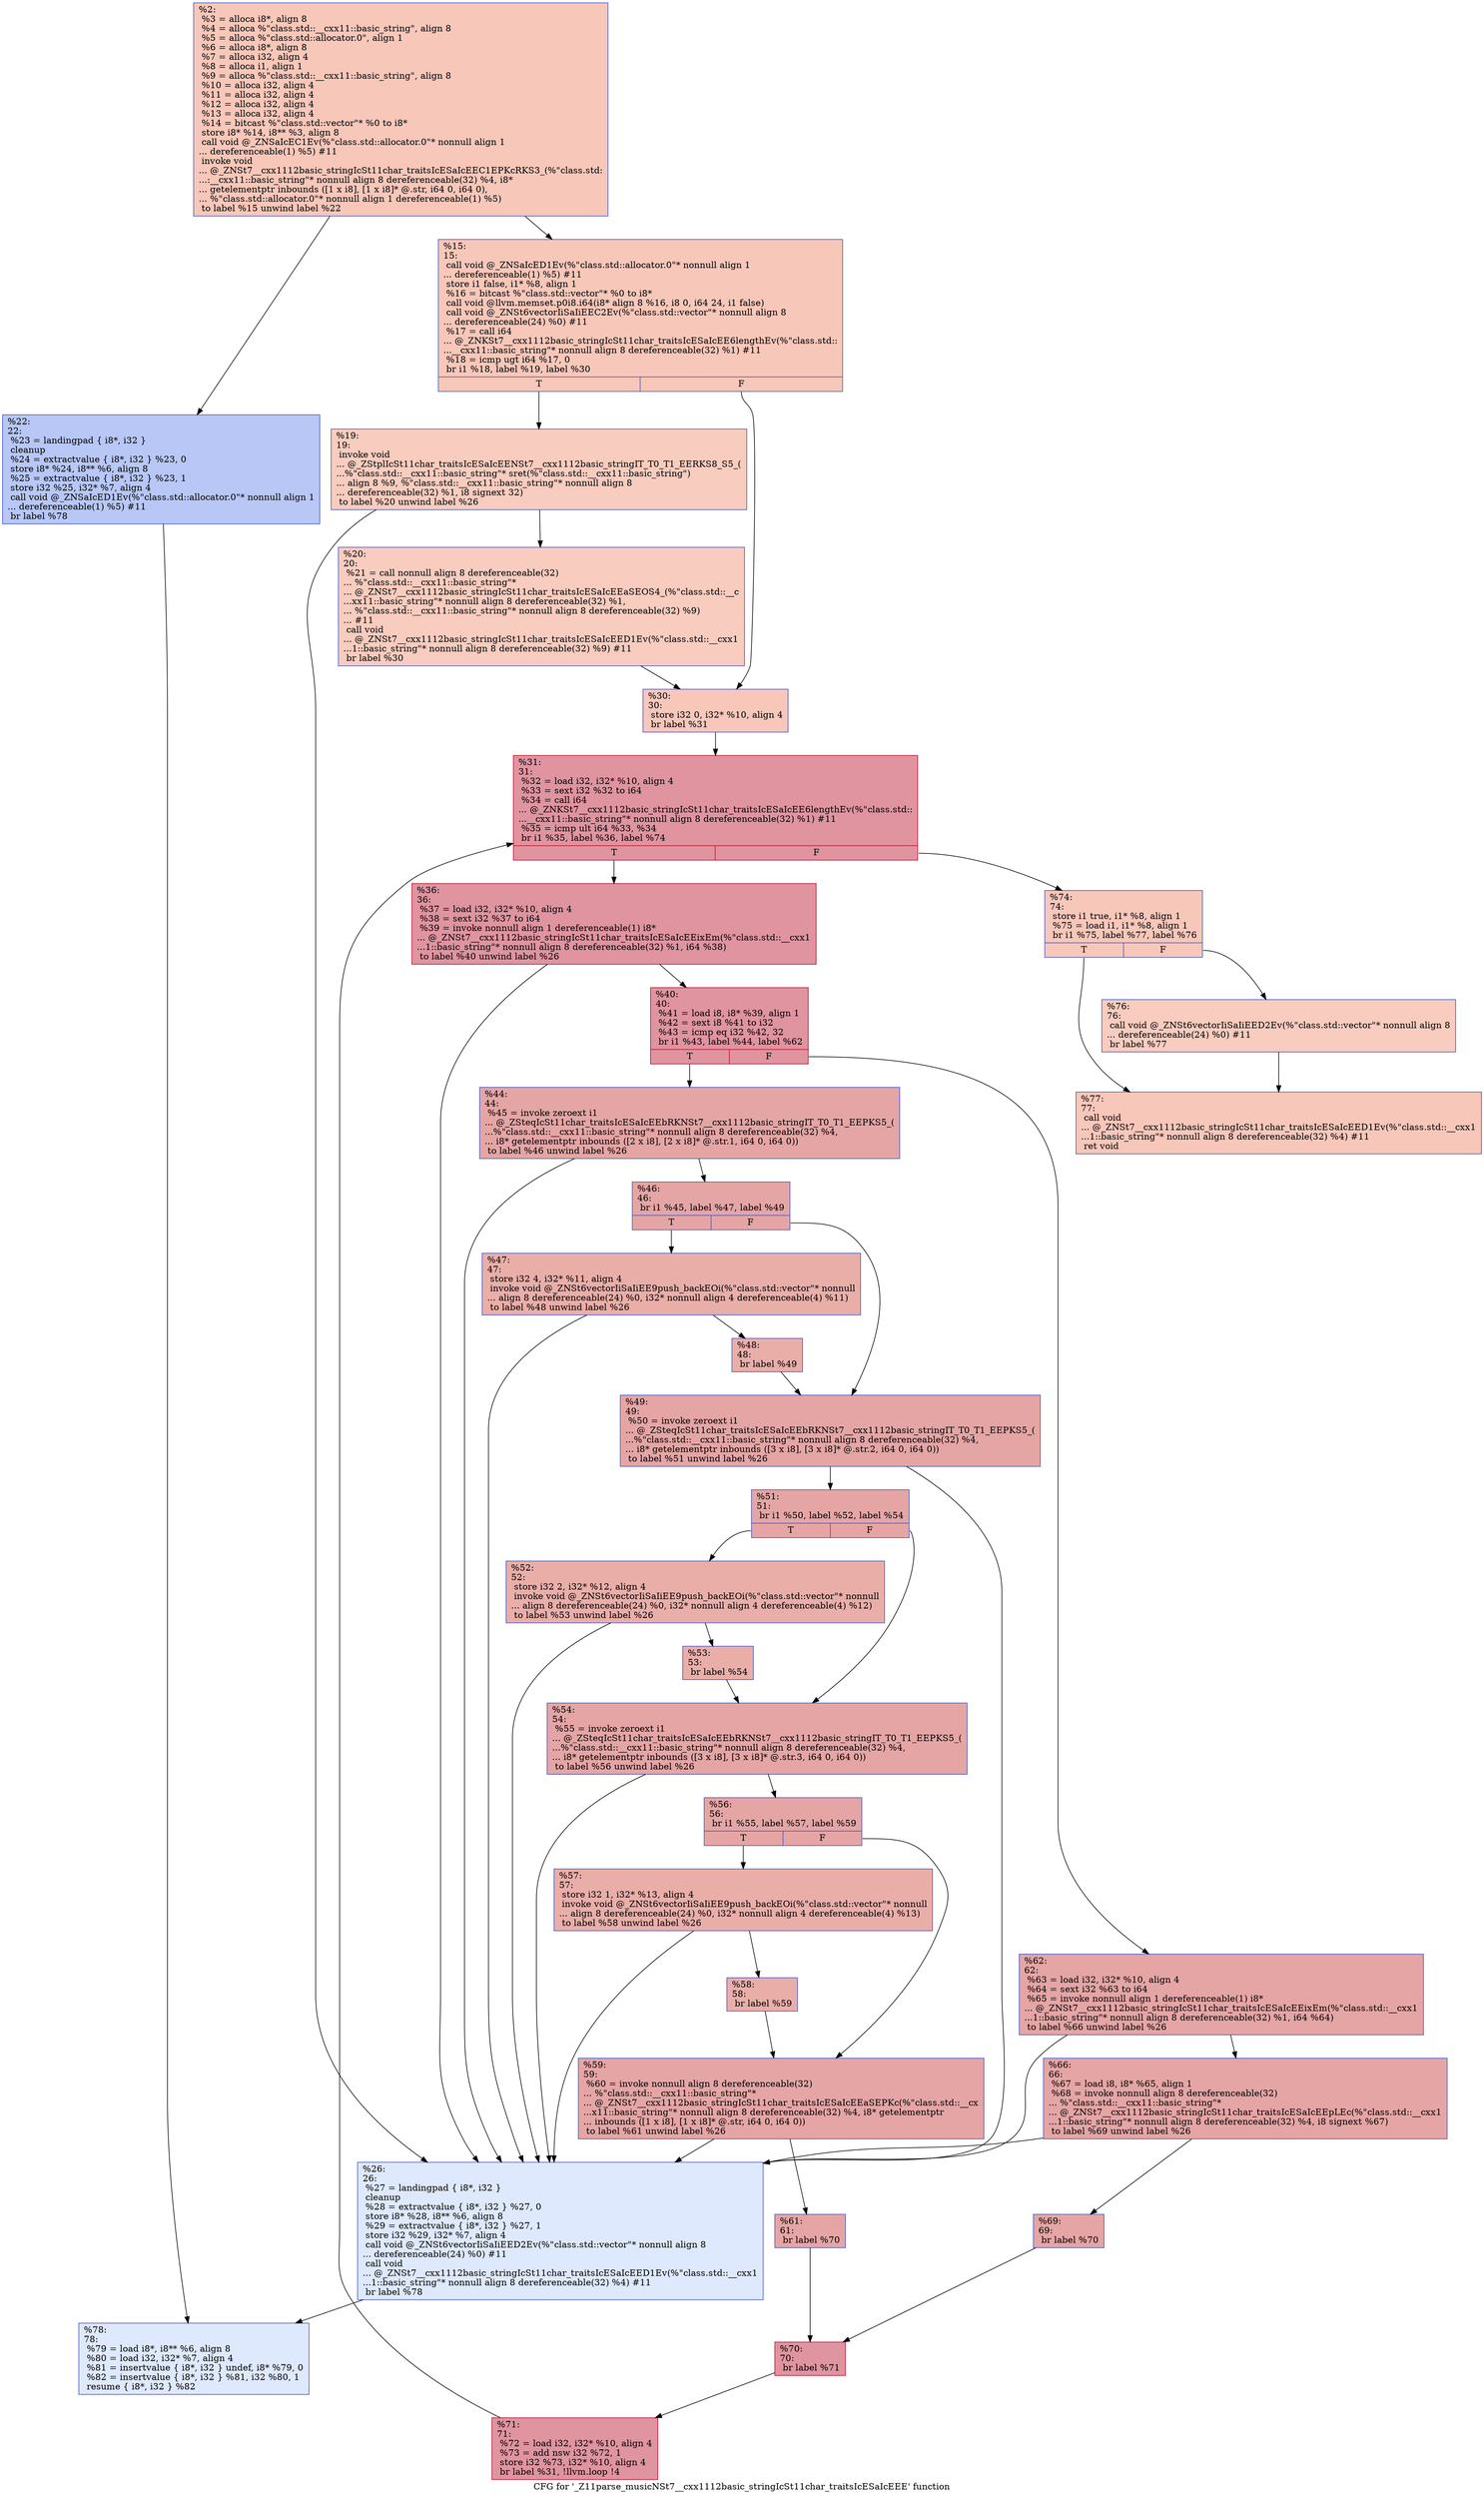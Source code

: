 digraph "CFG for '_Z11parse_musicNSt7__cxx1112basic_stringIcSt11char_traitsIcESaIcEEE' function" {
	label="CFG for '_Z11parse_musicNSt7__cxx1112basic_stringIcSt11char_traitsIcESaIcEEE' function";

	Node0x561763d96040 [shape=record,color="#3d50c3ff", style=filled, fillcolor="#ec7f6370",label="{%2:\l  %3 = alloca i8*, align 8\l  %4 = alloca %\"class.std::__cxx11::basic_string\", align 8\l  %5 = alloca %\"class.std::allocator.0\", align 1\l  %6 = alloca i8*, align 8\l  %7 = alloca i32, align 4\l  %8 = alloca i1, align 1\l  %9 = alloca %\"class.std::__cxx11::basic_string\", align 8\l  %10 = alloca i32, align 4\l  %11 = alloca i32, align 4\l  %12 = alloca i32, align 4\l  %13 = alloca i32, align 4\l  %14 = bitcast %\"class.std::vector\"* %0 to i8*\l  store i8* %14, i8** %3, align 8\l  call void @_ZNSaIcEC1Ev(%\"class.std::allocator.0\"* nonnull align 1\l... dereferenceable(1) %5) #11\l  invoke void\l... @_ZNSt7__cxx1112basic_stringIcSt11char_traitsIcESaIcEEC1EPKcRKS3_(%\"class.std:\l...:__cxx11::basic_string\"* nonnull align 8 dereferenceable(32) %4, i8*\l... getelementptr inbounds ([1 x i8], [1 x i8]* @.str, i64 0, i64 0),\l... %\"class.std::allocator.0\"* nonnull align 1 dereferenceable(1) %5)\l          to label %15 unwind label %22\l}"];
	Node0x561763d96040 -> Node0x561763d97b10;
	Node0x561763d96040 -> Node0x561763d97b60;
	Node0x561763d97b10 [shape=record,color="#3d50c3ff", style=filled, fillcolor="#ec7f6370",label="{%15:\l15:                                               \l  call void @_ZNSaIcED1Ev(%\"class.std::allocator.0\"* nonnull align 1\l... dereferenceable(1) %5) #11\l  store i1 false, i1* %8, align 1\l  %16 = bitcast %\"class.std::vector\"* %0 to i8*\l  call void @llvm.memset.p0i8.i64(i8* align 8 %16, i8 0, i64 24, i1 false)\l  call void @_ZNSt6vectorIiSaIiEEC2Ev(%\"class.std::vector\"* nonnull align 8\l... dereferenceable(24) %0) #11\l  %17 = call i64\l... @_ZNKSt7__cxx1112basic_stringIcSt11char_traitsIcESaIcEE6lengthEv(%\"class.std::\l...__cxx11::basic_string\"* nonnull align 8 dereferenceable(32) %1) #11\l  %18 = icmp ugt i64 %17, 0\l  br i1 %18, label %19, label %30\l|{<s0>T|<s1>F}}"];
	Node0x561763d97b10:s0 -> Node0x561763d98720;
	Node0x561763d97b10:s1 -> Node0x561763d98a90;
	Node0x561763d98720 [shape=record,color="#3d50c3ff", style=filled, fillcolor="#f08b6e70",label="{%19:\l19:                                               \l  invoke void\l... @_ZStplIcSt11char_traitsIcESaIcEENSt7__cxx1112basic_stringIT_T0_T1_EERKS8_S5_(\l...%\"class.std::__cxx11::basic_string\"* sret(%\"class.std::__cxx11::basic_string\")\l... align 8 %9, %\"class.std::__cxx11::basic_string\"* nonnull align 8\l... dereferenceable(32) %1, i8 signext 32)\l          to label %20 unwind label %26\l}"];
	Node0x561763d98720 -> Node0x561763d98cb0;
	Node0x561763d98720 -> Node0x561763d98d40;
	Node0x561763d98cb0 [shape=record,color="#3d50c3ff", style=filled, fillcolor="#f08b6e70",label="{%20:\l20:                                               \l  %21 = call nonnull align 8 dereferenceable(32)\l... %\"class.std::__cxx11::basic_string\"*\l... @_ZNSt7__cxx1112basic_stringIcSt11char_traitsIcESaIcEEaSEOS4_(%\"class.std::__c\l...xx11::basic_string\"* nonnull align 8 dereferenceable(32) %1,\l... %\"class.std::__cxx11::basic_string\"* nonnull align 8 dereferenceable(32) %9)\l... #11\l  call void\l... @_ZNSt7__cxx1112basic_stringIcSt11char_traitsIcESaIcEED1Ev(%\"class.std::__cxx1\l...1::basic_string\"* nonnull align 8 dereferenceable(32) %9) #11\l  br label %30\l}"];
	Node0x561763d98cb0 -> Node0x561763d98a90;
	Node0x561763d97b60 [shape=record,color="#3d50c3ff", style=filled, fillcolor="#5f7fe870",label="{%22:\l22:                                               \l  %23 = landingpad \{ i8*, i32 \}\l          cleanup\l  %24 = extractvalue \{ i8*, i32 \} %23, 0\l  store i8* %24, i8** %6, align 8\l  %25 = extractvalue \{ i8*, i32 \} %23, 1\l  store i32 %25, i32* %7, align 4\l  call void @_ZNSaIcED1Ev(%\"class.std::allocator.0\"* nonnull align 1\l... dereferenceable(1) %5) #11\l  br label %78\l}"];
	Node0x561763d97b60 -> Node0x561763d99bc0;
	Node0x561763d98d40 [shape=record,color="#3d50c3ff", style=filled, fillcolor="#b5cdfa70",label="{%26:\l26:                                               \l  %27 = landingpad \{ i8*, i32 \}\l          cleanup\l  %28 = extractvalue \{ i8*, i32 \} %27, 0\l  store i8* %28, i8** %6, align 8\l  %29 = extractvalue \{ i8*, i32 \} %27, 1\l  store i32 %29, i32* %7, align 4\l  call void @_ZNSt6vectorIiSaIiEED2Ev(%\"class.std::vector\"* nonnull align 8\l... dereferenceable(24) %0) #11\l  call void\l... @_ZNSt7__cxx1112basic_stringIcSt11char_traitsIcESaIcEED1Ev(%\"class.std::__cxx1\l...1::basic_string\"* nonnull align 8 dereferenceable(32) %4) #11\l  br label %78\l}"];
	Node0x561763d98d40 -> Node0x561763d99bc0;
	Node0x561763d98a90 [shape=record,color="#3d50c3ff", style=filled, fillcolor="#ec7f6370",label="{%30:\l30:                                               \l  store i32 0, i32* %10, align 4\l  br label %31\l}"];
	Node0x561763d98a90 -> Node0x561763d9a1c0;
	Node0x561763d9a1c0 [shape=record,color="#b70d28ff", style=filled, fillcolor="#b70d2870",label="{%31:\l31:                                               \l  %32 = load i32, i32* %10, align 4\l  %33 = sext i32 %32 to i64\l  %34 = call i64\l... @_ZNKSt7__cxx1112basic_stringIcSt11char_traitsIcESaIcEE6lengthEv(%\"class.std::\l...__cxx11::basic_string\"* nonnull align 8 dereferenceable(32) %1) #11\l  %35 = icmp ult i64 %33, %34\l  br i1 %35, label %36, label %74\l|{<s0>T|<s1>F}}"];
	Node0x561763d9a1c0:s0 -> Node0x561763d9a780;
	Node0x561763d9a1c0:s1 -> Node0x561763d9a970;
	Node0x561763d9a780 [shape=record,color="#b70d28ff", style=filled, fillcolor="#b70d2870",label="{%36:\l36:                                               \l  %37 = load i32, i32* %10, align 4\l  %38 = sext i32 %37 to i64\l  %39 = invoke nonnull align 1 dereferenceable(1) i8*\l... @_ZNSt7__cxx1112basic_stringIcSt11char_traitsIcESaIcEEixEm(%\"class.std::__cxx1\l...1::basic_string\"* nonnull align 8 dereferenceable(32) %1, i64 %38)\l          to label %40 unwind label %26\l}"];
	Node0x561763d9a780 -> Node0x561763d9aba0;
	Node0x561763d9a780 -> Node0x561763d98d40;
	Node0x561763d9aba0 [shape=record,color="#b70d28ff", style=filled, fillcolor="#b70d2870",label="{%40:\l40:                                               \l  %41 = load i8, i8* %39, align 1\l  %42 = sext i8 %41 to i32\l  %43 = icmp eq i32 %42, 32\l  br i1 %43, label %44, label %62\l|{<s0>T|<s1>F}}"];
	Node0x561763d9aba0:s0 -> Node0x561763d9ab50;
	Node0x561763d9aba0:s1 -> Node0x561763d9b070;
	Node0x561763d9ab50 [shape=record,color="#3d50c3ff", style=filled, fillcolor="#c5333470",label="{%44:\l44:                                               \l  %45 = invoke zeroext i1\l... @_ZSteqIcSt11char_traitsIcESaIcEEbRKNSt7__cxx1112basic_stringIT_T0_T1_EEPKS5_(\l...%\"class.std::__cxx11::basic_string\"* nonnull align 8 dereferenceable(32) %4,\l... i8* getelementptr inbounds ([2 x i8], [2 x i8]* @.str.1, i64 0, i64 0))\l          to label %46 unwind label %26\l}"];
	Node0x561763d9ab50 -> Node0x561763d9b260;
	Node0x561763d9ab50 -> Node0x561763d98d40;
	Node0x561763d9b260 [shape=record,color="#3d50c3ff", style=filled, fillcolor="#c5333470",label="{%46:\l46:                                               \l  br i1 %45, label %47, label %49\l|{<s0>T|<s1>F}}"];
	Node0x561763d9b260:s0 -> Node0x561763d9b5c0;
	Node0x561763d9b260:s1 -> Node0x561763d9b610;
	Node0x561763d9b5c0 [shape=record,color="#3d50c3ff", style=filled, fillcolor="#d0473d70",label="{%47:\l47:                                               \l  store i32 4, i32* %11, align 4\l  invoke void @_ZNSt6vectorIiSaIiEE9push_backEOi(%\"class.std::vector\"* nonnull\l... align 8 dereferenceable(24) %0, i32* nonnull align 4 dereferenceable(4) %11)\l          to label %48 unwind label %26\l}"];
	Node0x561763d9b5c0 -> Node0x561763d9b890;
	Node0x561763d9b5c0 -> Node0x561763d98d40;
	Node0x561763d9b890 [shape=record,color="#3d50c3ff", style=filled, fillcolor="#d0473d70",label="{%48:\l48:                                               \l  br label %49\l}"];
	Node0x561763d9b890 -> Node0x561763d9b610;
	Node0x561763d9b610 [shape=record,color="#3d50c3ff", style=filled, fillcolor="#c5333470",label="{%49:\l49:                                               \l  %50 = invoke zeroext i1\l... @_ZSteqIcSt11char_traitsIcESaIcEEbRKNSt7__cxx1112basic_stringIT_T0_T1_EEPKS5_(\l...%\"class.std::__cxx11::basic_string\"* nonnull align 8 dereferenceable(32) %4,\l... i8* getelementptr inbounds ([3 x i8], [3 x i8]* @.str.2, i64 0, i64 0))\l          to label %51 unwind label %26\l}"];
	Node0x561763d9b610 -> Node0x561763d9bc80;
	Node0x561763d9b610 -> Node0x561763d98d40;
	Node0x561763d9bc80 [shape=record,color="#3d50c3ff", style=filled, fillcolor="#c5333470",label="{%51:\l51:                                               \l  br i1 %50, label %52, label %54\l|{<s0>T|<s1>F}}"];
	Node0x561763d9bc80:s0 -> Node0x561763d9be80;
	Node0x561763d9bc80:s1 -> Node0x561763d9bed0;
	Node0x561763d9be80 [shape=record,color="#3d50c3ff", style=filled, fillcolor="#d0473d70",label="{%52:\l52:                                               \l  store i32 2, i32* %12, align 4\l  invoke void @_ZNSt6vectorIiSaIiEE9push_backEOi(%\"class.std::vector\"* nonnull\l... align 8 dereferenceable(24) %0, i32* nonnull align 4 dereferenceable(4) %12)\l          to label %53 unwind label %26\l}"];
	Node0x561763d9be80 -> Node0x561763d9c090;
	Node0x561763d9be80 -> Node0x561763d98d40;
	Node0x561763d9c090 [shape=record,color="#3d50c3ff", style=filled, fillcolor="#d0473d70",label="{%53:\l53:                                               \l  br label %54\l}"];
	Node0x561763d9c090 -> Node0x561763d9bed0;
	Node0x561763d9bed0 [shape=record,color="#3d50c3ff", style=filled, fillcolor="#c5333470",label="{%54:\l54:                                               \l  %55 = invoke zeroext i1\l... @_ZSteqIcSt11char_traitsIcESaIcEEbRKNSt7__cxx1112basic_stringIT_T0_T1_EEPKS5_(\l...%\"class.std::__cxx11::basic_string\"* nonnull align 8 dereferenceable(32) %4,\l... i8* getelementptr inbounds ([3 x i8], [3 x i8]* @.str.3, i64 0, i64 0))\l          to label %56 unwind label %26\l}"];
	Node0x561763d9bed0 -> Node0x561763d9c360;
	Node0x561763d9bed0 -> Node0x561763d98d40;
	Node0x561763d9c360 [shape=record,color="#3d50c3ff", style=filled, fillcolor="#c5333470",label="{%56:\l56:                                               \l  br i1 %55, label %57, label %59\l|{<s0>T|<s1>F}}"];
	Node0x561763d9c360:s0 -> Node0x561763d9c500;
	Node0x561763d9c360:s1 -> Node0x561763d9c550;
	Node0x561763d9c500 [shape=record,color="#3d50c3ff", style=filled, fillcolor="#d0473d70",label="{%57:\l57:                                               \l  store i32 1, i32* %13, align 4\l  invoke void @_ZNSt6vectorIiSaIiEE9push_backEOi(%\"class.std::vector\"* nonnull\l... align 8 dereferenceable(24) %0, i32* nonnull align 4 dereferenceable(4) %13)\l          to label %58 unwind label %26\l}"];
	Node0x561763d9c500 -> Node0x561763d9c6e0;
	Node0x561763d9c500 -> Node0x561763d98d40;
	Node0x561763d9c6e0 [shape=record,color="#3d50c3ff", style=filled, fillcolor="#d0473d70",label="{%58:\l58:                                               \l  br label %59\l}"];
	Node0x561763d9c6e0 -> Node0x561763d9c550;
	Node0x561763d9c550 [shape=record,color="#3d50c3ff", style=filled, fillcolor="#c5333470",label="{%59:\l59:                                               \l  %60 = invoke nonnull align 8 dereferenceable(32)\l... %\"class.std::__cxx11::basic_string\"*\l... @_ZNSt7__cxx1112basic_stringIcSt11char_traitsIcESaIcEEaSEPKc(%\"class.std::__cx\l...x11::basic_string\"* nonnull align 8 dereferenceable(32) %4, i8* getelementptr\l... inbounds ([1 x i8], [1 x i8]* @.str, i64 0, i64 0))\l          to label %61 unwind label %26\l}"];
	Node0x561763d9c550 -> Node0x561763d9c940;
	Node0x561763d9c550 -> Node0x561763d98d40;
	Node0x561763d9c940 [shape=record,color="#3d50c3ff", style=filled, fillcolor="#c5333470",label="{%61:\l61:                                               \l  br label %70\l}"];
	Node0x561763d9c940 -> Node0x561763d9c8f0;
	Node0x561763d9b070 [shape=record,color="#3d50c3ff", style=filled, fillcolor="#c5333470",label="{%62:\l62:                                               \l  %63 = load i32, i32* %10, align 4\l  %64 = sext i32 %63 to i64\l  %65 = invoke nonnull align 1 dereferenceable(1) i8*\l... @_ZNSt7__cxx1112basic_stringIcSt11char_traitsIcESaIcEEixEm(%\"class.std::__cxx1\l...1::basic_string\"* nonnull align 8 dereferenceable(32) %1, i64 %64)\l          to label %66 unwind label %26\l}"];
	Node0x561763d9b070 -> Node0x561763d9d170;
	Node0x561763d9b070 -> Node0x561763d98d40;
	Node0x561763d9d170 [shape=record,color="#3d50c3ff", style=filled, fillcolor="#c5333470",label="{%66:\l66:                                               \l  %67 = load i8, i8* %65, align 1\l  %68 = invoke nonnull align 8 dereferenceable(32)\l... %\"class.std::__cxx11::basic_string\"*\l... @_ZNSt7__cxx1112basic_stringIcSt11char_traitsIcESaIcEEpLEc(%\"class.std::__cxx1\l...1::basic_string\"* nonnull align 8 dereferenceable(32) %4, i8 signext %67)\l          to label %69 unwind label %26\l}"];
	Node0x561763d9d170 -> Node0x561763d9d380;
	Node0x561763d9d170 -> Node0x561763d98d40;
	Node0x561763d9d380 [shape=record,color="#3d50c3ff", style=filled, fillcolor="#c5333470",label="{%69:\l69:                                               \l  br label %70\l}"];
	Node0x561763d9d380 -> Node0x561763d9c8f0;
	Node0x561763d9c8f0 [shape=record,color="#b70d28ff", style=filled, fillcolor="#b70d2870",label="{%70:\l70:                                               \l  br label %71\l}"];
	Node0x561763d9c8f0 -> Node0x561763d9d120;
	Node0x561763d9d120 [shape=record,color="#b70d28ff", style=filled, fillcolor="#b70d2870",label="{%71:\l71:                                               \l  %72 = load i32, i32* %10, align 4\l  %73 = add nsw i32 %72, 1\l  store i32 %73, i32* %10, align 4\l  br label %31, !llvm.loop !4\l}"];
	Node0x561763d9d120 -> Node0x561763d9a1c0;
	Node0x561763d9a970 [shape=record,color="#3d50c3ff", style=filled, fillcolor="#ec7f6370",label="{%74:\l74:                                               \l  store i1 true, i1* %8, align 1\l  %75 = load i1, i1* %8, align 1\l  br i1 %75, label %77, label %76\l|{<s0>T|<s1>F}}"];
	Node0x561763d9a970:s0 -> Node0x561763d9e4a0;
	Node0x561763d9a970:s1 -> Node0x561763d9e4f0;
	Node0x561763d9e4f0 [shape=record,color="#3d50c3ff", style=filled, fillcolor="#f08b6e70",label="{%76:\l76:                                               \l  call void @_ZNSt6vectorIiSaIiEED2Ev(%\"class.std::vector\"* nonnull align 8\l... dereferenceable(24) %0) #11\l  br label %77\l}"];
	Node0x561763d9e4f0 -> Node0x561763d9e4a0;
	Node0x561763d9e4a0 [shape=record,color="#3d50c3ff", style=filled, fillcolor="#ec7f6370",label="{%77:\l77:                                               \l  call void\l... @_ZNSt7__cxx1112basic_stringIcSt11char_traitsIcESaIcEED1Ev(%\"class.std::__cxx1\l...1::basic_string\"* nonnull align 8 dereferenceable(32) %4) #11\l  ret void\l}"];
	Node0x561763d99bc0 [shape=record,color="#3d50c3ff", style=filled, fillcolor="#b5cdfa70",label="{%78:\l78:                                               \l  %79 = load i8*, i8** %6, align 8\l  %80 = load i32, i32* %7, align 4\l  %81 = insertvalue \{ i8*, i32 \} undef, i8* %79, 0\l  %82 = insertvalue \{ i8*, i32 \} %81, i32 %80, 1\l  resume \{ i8*, i32 \} %82\l}"];
}
